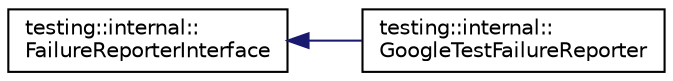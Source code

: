 digraph "Graphical Class Hierarchy"
{
 // LATEX_PDF_SIZE
  edge [fontname="Helvetica",fontsize="10",labelfontname="Helvetica",labelfontsize="10"];
  node [fontname="Helvetica",fontsize="10",shape=record];
  rankdir="LR";
  Node0 [label="testing::internal::\lFailureReporterInterface",height=0.2,width=0.4,color="black", fillcolor="white", style="filled",URL="$classtesting_1_1internal_1_1FailureReporterInterface.html",tooltip=" "];
  Node0 -> Node1 [dir="back",color="midnightblue",fontsize="10",style="solid",fontname="Helvetica"];
  Node1 [label="testing::internal::\lGoogleTestFailureReporter",height=0.2,width=0.4,color="black", fillcolor="white", style="filled",URL="$classtesting_1_1internal_1_1GoogleTestFailureReporter.html",tooltip=" "];
}
